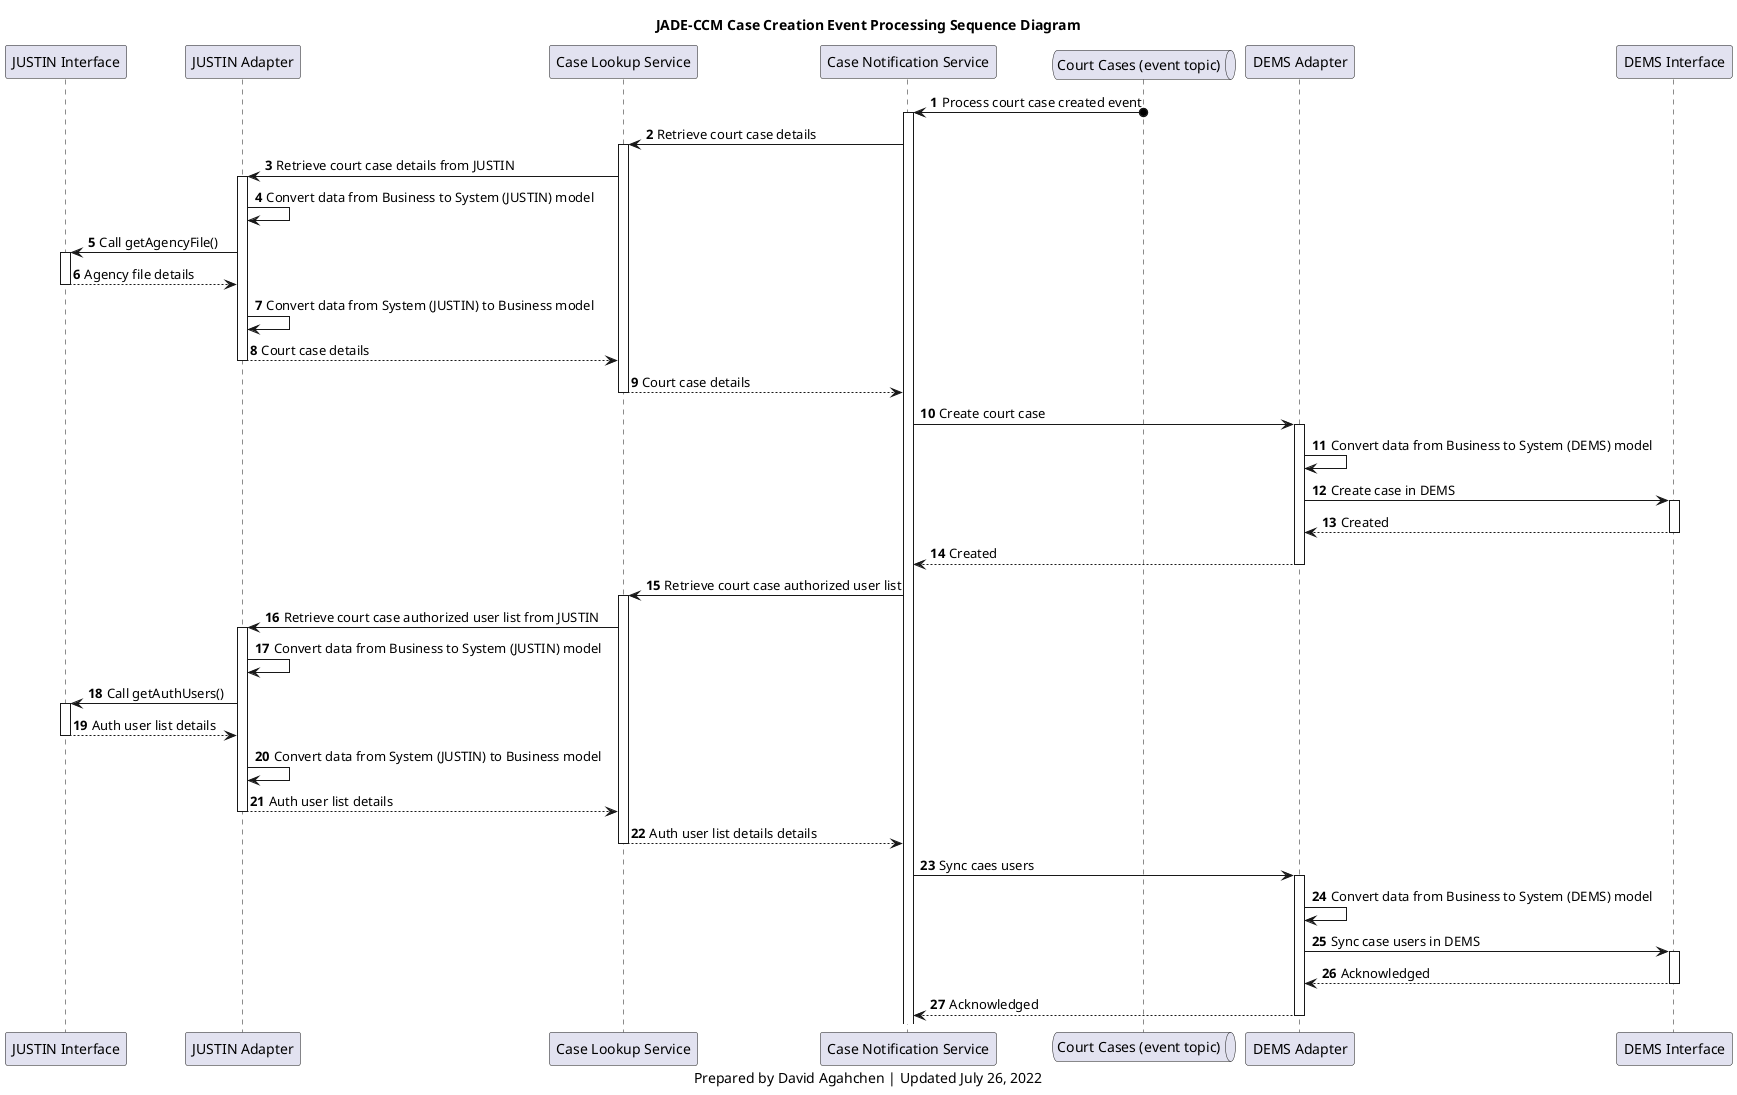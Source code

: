 @startuml
'hide footbox
participant j_interface as "JUSTIN Interface"
participant j_adapter as "JUSTIN Adapter"
participant case_lookup_service as "Case Lookup Service"
participant case_notification_service as "Case Notification Service"
queue court_cases_topic as "Court Cases (event topic)"
participant d_adapter as "DEMS Adapter"
participant d_interface as "DEMS Interface"

title
JADE-CCM Case Creation Event Processing Sequence Diagram
end title

autonumber

court_cases_topic o-> case_notification_service : Process court case created event
activate case_notification_service
case_notification_service -> case_lookup_service: Retrieve court case details
activate case_lookup_service
case_lookup_service -> j_adapter: Retrieve court case details from JUSTIN

activate j_adapter
j_adapter -> j_adapter: Convert data from Business to System (JUSTIN) model
j_adapter -> j_interface: Call getAgencyFile()
activate j_interface
j_interface --> j_adapter: Agency file details
deactivate j_interface
j_adapter -> j_adapter: Convert data from System (JUSTIN) to Business model
j_adapter --> case_lookup_service: Court case details
deactivate j_adapter

case_lookup_service --> case_notification_service: Court case details
deactivate case_lookup_service
case_notification_service -> d_adapter: Create court case

activate d_adapter
d_adapter -> d_adapter: Convert data from Business to System (DEMS) model
d_adapter -> d_interface: Create case in DEMS
activate d_interface
d_interface --> d_adapter: Created
deactivate d_interface
d_adapter --> case_notification_service: Created
deactivate d_adapter

case_notification_service -> case_lookup_service: Retrieve court case authorized user list
activate case_lookup_service
case_lookup_service -> j_adapter: Retrieve court case authorized user list from JUSTIN

activate j_adapter
j_adapter -> j_adapter: Convert data from Business to System (JUSTIN) model
j_adapter -> j_interface: Call getAuthUsers()
activate j_interface
j_interface --> j_adapter: Auth user list details
deactivate j_interface
j_adapter -> j_adapter: Convert data from System (JUSTIN) to Business model
j_adapter --> case_lookup_service: Auth user list details
deactivate j_adapter

case_lookup_service --> case_notification_service: Auth user list details details
deactivate case_lookup_service

case_notification_service -> d_adapter: Sync caes users
activate d_adapter
d_adapter -> d_adapter: Convert data from Business to System (DEMS) model
d_adapter -> d_interface: Sync case users in DEMS
activate d_interface
d_interface --> d_adapter: Acknowledged
deactivate d_interface
d_adapter --> case_notification_service: Acknowledged
deactivate d_adapter

caption
Prepared by David Agahchen | Updated July 26, 2022
end caption
@enduml